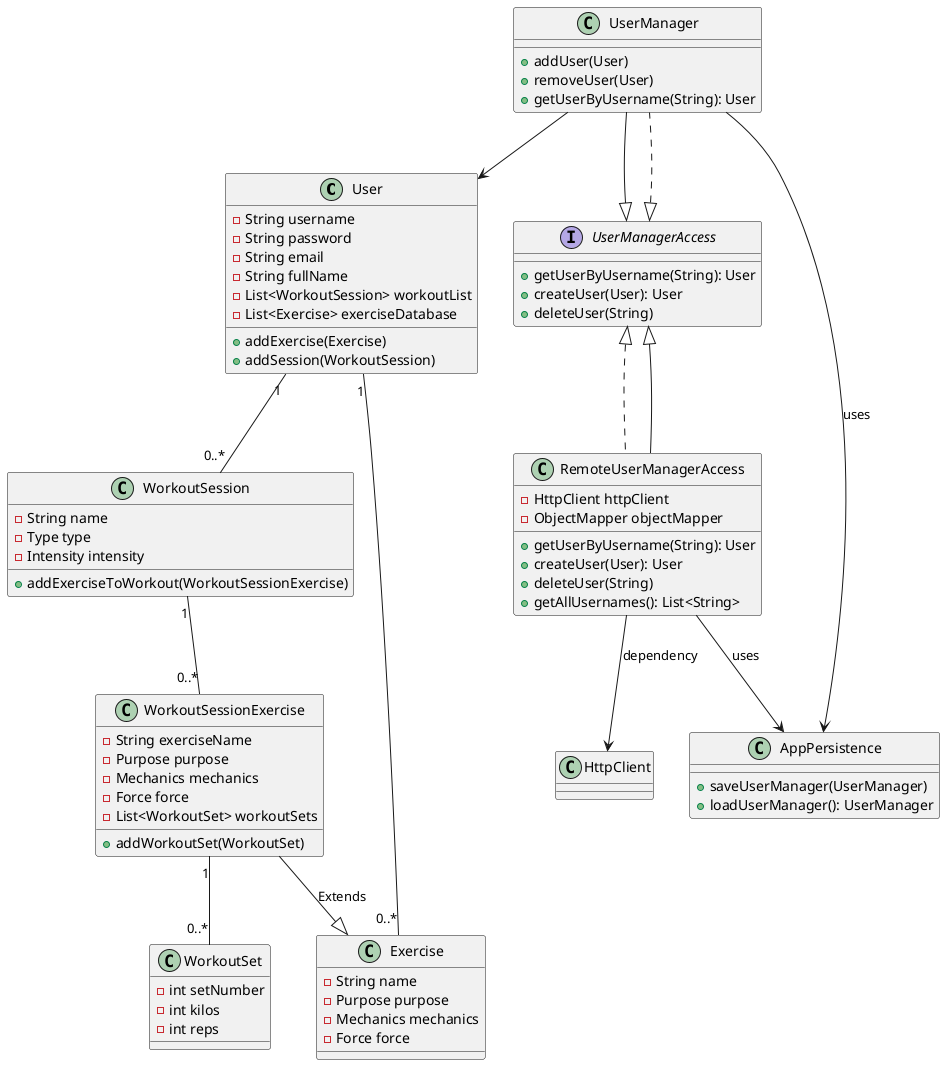 @startuml ClassDiagramR3
class User {
    - String username
    - String password
    - String email
    - String fullName
    - List<WorkoutSession> workoutList
    - List<Exercise> exerciseDatabase
    + addExercise(Exercise)
    + addSession(WorkoutSession)
}

class WorkoutSession {
    - String name
    - Type type
    - Intensity intensity
    + addExerciseToWorkout(WorkoutSessionExercise)
}

class WorkoutSessionExercise {
    - String exerciseName
    - Purpose purpose
    - Mechanics mechanics
    - Force force
    - List<WorkoutSet> workoutSets
    + addWorkoutSet(WorkoutSet)
}

class WorkoutSet {
    - int setNumber
    - int kilos
    - int reps
}

class Exercise {
    - String name
    - Purpose purpose
    - Mechanics mechanics
    - Force force
}

class RemoteUserManagerAccess {
    - HttpClient httpClient
    - ObjectMapper objectMapper
    + getUserByUsername(String): User
    + createUser(User): User
    + deleteUser(String)
    + getAllUsernames(): List<String>
}

class UserManager {
    + addUser(User)
    + removeUser(User)
    + getUserByUsername(String): User
}

interface UserManagerAccess {
    + getUserByUsername(String): User
    + createUser(User): User
    + deleteUser(String)
}

class AppPersistence {
    + saveUserManager(UserManager)
    + loadUserManager(): UserManager
}

UserManagerAccess <|.. RemoteUserManagerAccess
UserManagerAccess <|.. UserManager

User "1" -- "0..*" WorkoutSession
WorkoutSession "1" -- "0..*" WorkoutSessionExercise
WorkoutSessionExercise "1" -- "0..*" WorkoutSet
User "1" -- "0..*" Exercise

UserManager --> User
UserManager --|> UserManagerAccess
WorkoutSessionExercise --|> Exercise: Extends
RemoteUserManagerAccess --|> UserManagerAccess
RemoteUserManagerAccess --> HttpClient : dependency
UserManager --> AppPersistence : uses
RemoteUserManagerAccess --> AppPersistence : uses
@enduml